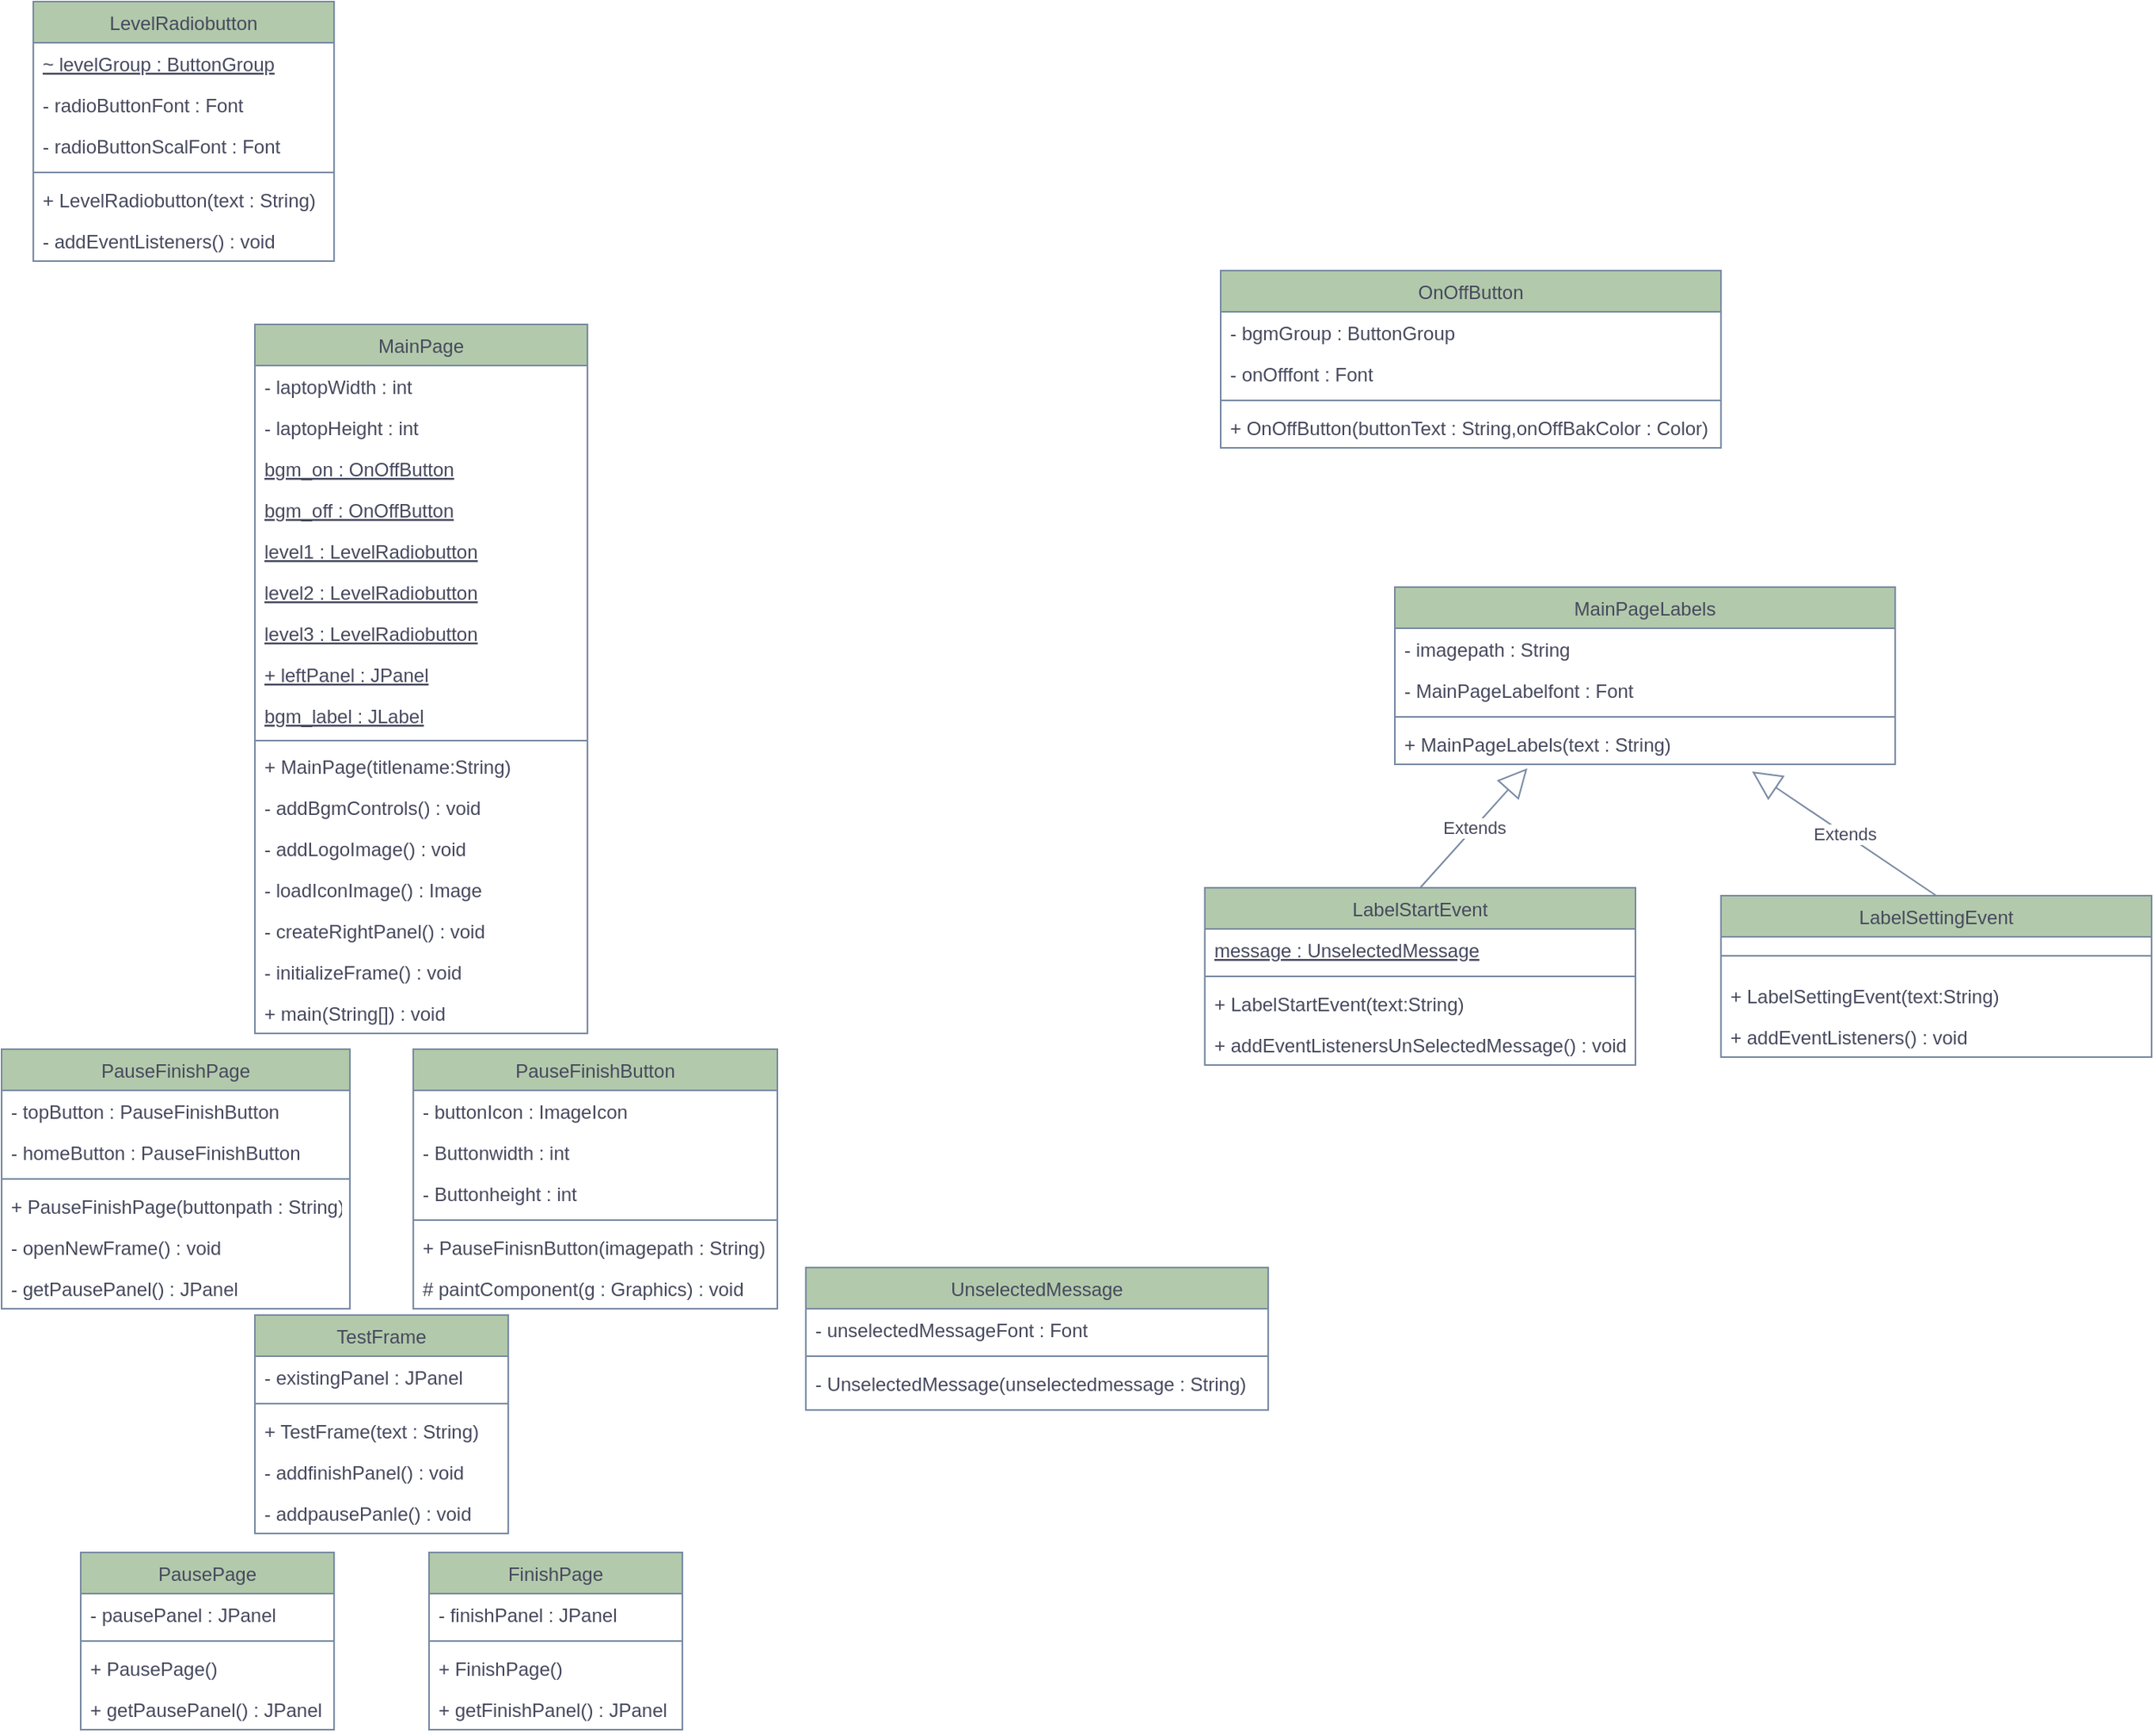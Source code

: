 <mxfile version="22.1.0" type="github">
  <diagram id="C5RBs43oDa-KdzZeNtuy" name="Page-1">
    <mxGraphModel dx="1598" dy="1823" grid="1" gridSize="10" guides="1" tooltips="1" connect="1" arrows="1" fold="1" page="1" pageScale="1" pageWidth="827" pageHeight="1169" math="0" shadow="0">
      <root>
        <mxCell id="WIyWlLk6GJQsqaUBKTNV-0" />
        <mxCell id="WIyWlLk6GJQsqaUBKTNV-1" parent="WIyWlLk6GJQsqaUBKTNV-0" />
        <mxCell id="zkfFHV4jXpPFQw0GAbJ--0" value="MainPage" style="swimlane;fontStyle=0;align=center;verticalAlign=top;childLayout=stackLayout;horizontal=1;startSize=26;horizontalStack=0;resizeParent=1;resizeLast=0;collapsible=1;marginBottom=0;rounded=0;shadow=0;strokeWidth=1;labelBackgroundColor=none;fillColor=#B2C9AB;strokeColor=#788AA3;fontColor=#46495D;" parent="WIyWlLk6GJQsqaUBKTNV-1" vertex="1">
          <mxGeometry x="160" y="-216" width="210" height="448" as="geometry">
            <mxRectangle x="230" y="140" width="160" height="26" as="alternateBounds" />
          </mxGeometry>
        </mxCell>
        <mxCell id="zkfFHV4jXpPFQw0GAbJ--1" value="- laptopWidth : int" style="text;align=left;verticalAlign=top;spacingLeft=4;spacingRight=4;overflow=hidden;rotatable=0;points=[[0,0.5],[1,0.5]];portConstraint=eastwest;labelBackgroundColor=none;fontColor=#46495D;" parent="zkfFHV4jXpPFQw0GAbJ--0" vertex="1">
          <mxGeometry y="26" width="210" height="26" as="geometry" />
        </mxCell>
        <mxCell id="zkfFHV4jXpPFQw0GAbJ--2" value="- laptopHeight : int" style="text;align=left;verticalAlign=top;spacingLeft=4;spacingRight=4;overflow=hidden;rotatable=0;points=[[0,0.5],[1,0.5]];portConstraint=eastwest;rounded=0;shadow=0;html=0;labelBackgroundColor=none;fontColor=#46495D;" parent="zkfFHV4jXpPFQw0GAbJ--0" vertex="1">
          <mxGeometry y="52" width="210" height="26" as="geometry" />
        </mxCell>
        <mxCell id="zkfFHV4jXpPFQw0GAbJ--3" value="bgm_on : OnOffButton" style="text;align=left;verticalAlign=top;spacingLeft=4;spacingRight=4;overflow=hidden;rotatable=0;points=[[0,0.5],[1,0.5]];portConstraint=eastwest;rounded=0;shadow=0;html=0;labelBackgroundColor=none;fontColor=#46495D;fontStyle=4" parent="zkfFHV4jXpPFQw0GAbJ--0" vertex="1">
          <mxGeometry y="78" width="210" height="26" as="geometry" />
        </mxCell>
        <mxCell id="Sa8ZYFQmCQB7JiOhVWvC-6" value="bgm_off : OnOffButton" style="text;align=left;verticalAlign=top;spacingLeft=4;spacingRight=4;overflow=hidden;rotatable=0;points=[[0,0.5],[1,0.5]];portConstraint=eastwest;rounded=0;shadow=0;html=0;labelBackgroundColor=none;fontColor=#46495D;fontStyle=4" vertex="1" parent="zkfFHV4jXpPFQw0GAbJ--0">
          <mxGeometry y="104" width="210" height="26" as="geometry" />
        </mxCell>
        <mxCell id="Sa8ZYFQmCQB7JiOhVWvC-7" value="level1 : LevelRadiobutton" style="text;align=left;verticalAlign=top;spacingLeft=4;spacingRight=4;overflow=hidden;rotatable=0;points=[[0,0.5],[1,0.5]];portConstraint=eastwest;rounded=0;shadow=0;html=0;labelBackgroundColor=none;fontColor=#46495D;fontStyle=4" vertex="1" parent="zkfFHV4jXpPFQw0GAbJ--0">
          <mxGeometry y="130" width="210" height="26" as="geometry" />
        </mxCell>
        <mxCell id="zkfFHV4jXpPFQw0GAbJ--5" value="level2 : LevelRadiobutton" style="text;align=left;verticalAlign=top;spacingLeft=4;spacingRight=4;overflow=hidden;rotatable=0;points=[[0,0.5],[1,0.5]];portConstraint=eastwest;labelBackgroundColor=none;fontColor=#46495D;fontStyle=4" parent="zkfFHV4jXpPFQw0GAbJ--0" vertex="1">
          <mxGeometry y="156" width="210" height="26" as="geometry" />
        </mxCell>
        <mxCell id="Sa8ZYFQmCQB7JiOhVWvC-10" value="level3 : LevelRadiobutton" style="text;align=left;verticalAlign=top;spacingLeft=4;spacingRight=4;overflow=hidden;rotatable=0;points=[[0,0.5],[1,0.5]];portConstraint=eastwest;labelBackgroundColor=none;fontColor=#46495D;fontStyle=4" vertex="1" parent="zkfFHV4jXpPFQw0GAbJ--0">
          <mxGeometry y="182" width="210" height="26" as="geometry" />
        </mxCell>
        <mxCell id="Sa8ZYFQmCQB7JiOhVWvC-8" value="+ leftPanel : JPanel" style="text;align=left;verticalAlign=top;spacingLeft=4;spacingRight=4;overflow=hidden;rotatable=0;points=[[0,0.5],[1,0.5]];portConstraint=eastwest;labelBackgroundColor=none;fontColor=#46495D;fontStyle=4" vertex="1" parent="zkfFHV4jXpPFQw0GAbJ--0">
          <mxGeometry y="208" width="210" height="26" as="geometry" />
        </mxCell>
        <mxCell id="Sa8ZYFQmCQB7JiOhVWvC-9" value="bgm_label : JLabel" style="text;align=left;verticalAlign=top;spacingLeft=4;spacingRight=4;overflow=hidden;rotatable=0;points=[[0,0.5],[1,0.5]];portConstraint=eastwest;labelBackgroundColor=none;fontColor=#46495D;fontStyle=4" vertex="1" parent="zkfFHV4jXpPFQw0GAbJ--0">
          <mxGeometry y="234" width="210" height="26" as="geometry" />
        </mxCell>
        <mxCell id="zkfFHV4jXpPFQw0GAbJ--4" value="" style="line;html=1;strokeWidth=1;align=left;verticalAlign=middle;spacingTop=-1;spacingLeft=3;spacingRight=3;rotatable=0;labelPosition=right;points=[];portConstraint=eastwest;labelBackgroundColor=none;fillColor=#B2C9AB;strokeColor=#788AA3;fontColor=#46495D;" parent="zkfFHV4jXpPFQw0GAbJ--0" vertex="1">
          <mxGeometry y="260" width="210" height="6" as="geometry" />
        </mxCell>
        <mxCell id="Sa8ZYFQmCQB7JiOhVWvC-12" value="+ MainPage(titlename:String) " style="text;align=left;verticalAlign=top;spacingLeft=4;spacingRight=4;overflow=hidden;rotatable=0;points=[[0,0.5],[1,0.5]];portConstraint=eastwest;labelBackgroundColor=none;fontColor=#46495D;fontStyle=0" vertex="1" parent="zkfFHV4jXpPFQw0GAbJ--0">
          <mxGeometry y="266" width="210" height="26" as="geometry" />
        </mxCell>
        <mxCell id="Sa8ZYFQmCQB7JiOhVWvC-11" value="- addBgmControls() : void " style="text;align=left;verticalAlign=top;spacingLeft=4;spacingRight=4;overflow=hidden;rotatable=0;points=[[0,0.5],[1,0.5]];portConstraint=eastwest;labelBackgroundColor=none;fontColor=#46495D;fontStyle=0" vertex="1" parent="zkfFHV4jXpPFQw0GAbJ--0">
          <mxGeometry y="292" width="210" height="26" as="geometry" />
        </mxCell>
        <mxCell id="Sa8ZYFQmCQB7JiOhVWvC-14" value="- addLogoImage() : void " style="text;align=left;verticalAlign=top;spacingLeft=4;spacingRight=4;overflow=hidden;rotatable=0;points=[[0,0.5],[1,0.5]];portConstraint=eastwest;labelBackgroundColor=none;fontColor=#46495D;fontStyle=0" vertex="1" parent="zkfFHV4jXpPFQw0GAbJ--0">
          <mxGeometry y="318" width="210" height="26" as="geometry" />
        </mxCell>
        <mxCell id="Sa8ZYFQmCQB7JiOhVWvC-15" value="- loadIconImage() : Image " style="text;align=left;verticalAlign=top;spacingLeft=4;spacingRight=4;overflow=hidden;rotatable=0;points=[[0,0.5],[1,0.5]];portConstraint=eastwest;labelBackgroundColor=none;fontColor=#46495D;fontStyle=0" vertex="1" parent="zkfFHV4jXpPFQw0GAbJ--0">
          <mxGeometry y="344" width="210" height="26" as="geometry" />
        </mxCell>
        <mxCell id="Sa8ZYFQmCQB7JiOhVWvC-16" value="- createRightPanel() : void " style="text;align=left;verticalAlign=top;spacingLeft=4;spacingRight=4;overflow=hidden;rotatable=0;points=[[0,0.5],[1,0.5]];portConstraint=eastwest;labelBackgroundColor=none;fontColor=#46495D;fontStyle=0" vertex="1" parent="zkfFHV4jXpPFQw0GAbJ--0">
          <mxGeometry y="370" width="210" height="26" as="geometry" />
        </mxCell>
        <mxCell id="Sa8ZYFQmCQB7JiOhVWvC-17" value="- initializeFrame() : void " style="text;align=left;verticalAlign=top;spacingLeft=4;spacingRight=4;overflow=hidden;rotatable=0;points=[[0,0.5],[1,0.5]];portConstraint=eastwest;labelBackgroundColor=none;fontColor=#46495D;fontStyle=0" vertex="1" parent="zkfFHV4jXpPFQw0GAbJ--0">
          <mxGeometry y="396" width="210" height="26" as="geometry" />
        </mxCell>
        <mxCell id="Sa8ZYFQmCQB7JiOhVWvC-13" value="+ main(String[]) : void " style="text;align=left;verticalAlign=top;spacingLeft=4;spacingRight=4;overflow=hidden;rotatable=0;points=[[0,0.5],[1,0.5]];portConstraint=eastwest;labelBackgroundColor=none;fontColor=#46495D;fontStyle=0" vertex="1" parent="zkfFHV4jXpPFQw0GAbJ--0">
          <mxGeometry y="422" width="210" height="26" as="geometry" />
        </mxCell>
        <mxCell id="zkfFHV4jXpPFQw0GAbJ--6" value="TestFrame" style="swimlane;fontStyle=0;align=center;verticalAlign=top;childLayout=stackLayout;horizontal=1;startSize=26;horizontalStack=0;resizeParent=1;resizeLast=0;collapsible=1;marginBottom=0;rounded=0;shadow=0;strokeWidth=1;labelBackgroundColor=none;fillColor=#B2C9AB;strokeColor=#788AA3;fontColor=#46495D;" parent="WIyWlLk6GJQsqaUBKTNV-1" vertex="1">
          <mxGeometry x="160" y="410" width="160" height="138" as="geometry">
            <mxRectangle x="120" y="360" width="160" height="26" as="alternateBounds" />
          </mxGeometry>
        </mxCell>
        <mxCell id="zkfFHV4jXpPFQw0GAbJ--7" value="- existingPanel : JPanel" style="text;align=left;verticalAlign=top;spacingLeft=4;spacingRight=4;overflow=hidden;rotatable=0;points=[[0,0.5],[1,0.5]];portConstraint=eastwest;labelBackgroundColor=none;fontColor=#46495D;" parent="zkfFHV4jXpPFQw0GAbJ--6" vertex="1">
          <mxGeometry y="26" width="160" height="26" as="geometry" />
        </mxCell>
        <mxCell id="zkfFHV4jXpPFQw0GAbJ--9" value="" style="line;html=1;strokeWidth=1;align=left;verticalAlign=middle;spacingTop=-1;spacingLeft=3;spacingRight=3;rotatable=0;labelPosition=right;points=[];portConstraint=eastwest;labelBackgroundColor=none;fillColor=#B2C9AB;strokeColor=#788AA3;fontColor=#46495D;" parent="zkfFHV4jXpPFQw0GAbJ--6" vertex="1">
          <mxGeometry y="52" width="160" height="8" as="geometry" />
        </mxCell>
        <mxCell id="zkfFHV4jXpPFQw0GAbJ--8" value="+ TestFrame(text : String)" style="text;align=left;verticalAlign=top;spacingLeft=4;spacingRight=4;overflow=hidden;rotatable=0;points=[[0,0.5],[1,0.5]];portConstraint=eastwest;rounded=0;shadow=0;html=0;labelBackgroundColor=none;fontColor=#46495D;" parent="zkfFHV4jXpPFQw0GAbJ--6" vertex="1">
          <mxGeometry y="60" width="160" height="26" as="geometry" />
        </mxCell>
        <mxCell id="zkfFHV4jXpPFQw0GAbJ--10" value="- addfinishPanel() : void" style="text;align=left;verticalAlign=top;spacingLeft=4;spacingRight=4;overflow=hidden;rotatable=0;points=[[0,0.5],[1,0.5]];portConstraint=eastwest;fontStyle=0;labelBackgroundColor=none;fontColor=#46495D;" parent="zkfFHV4jXpPFQw0GAbJ--6" vertex="1">
          <mxGeometry y="86" width="160" height="26" as="geometry" />
        </mxCell>
        <mxCell id="zkfFHV4jXpPFQw0GAbJ--11" value="- addpausePanle() : void" style="text;align=left;verticalAlign=top;spacingLeft=4;spacingRight=4;overflow=hidden;rotatable=0;points=[[0,0.5],[1,0.5]];portConstraint=eastwest;labelBackgroundColor=none;fontColor=#46495D;" parent="zkfFHV4jXpPFQw0GAbJ--6" vertex="1">
          <mxGeometry y="112" width="160" height="26" as="geometry" />
        </mxCell>
        <mxCell id="zkfFHV4jXpPFQw0GAbJ--13" value="OnOffButton" style="swimlane;fontStyle=0;align=center;verticalAlign=top;childLayout=stackLayout;horizontal=1;startSize=26;horizontalStack=0;resizeParent=1;resizeLast=0;collapsible=1;marginBottom=0;rounded=0;shadow=0;strokeWidth=1;labelBackgroundColor=none;fillColor=#B2C9AB;strokeColor=#788AA3;fontColor=#46495D;" parent="WIyWlLk6GJQsqaUBKTNV-1" vertex="1">
          <mxGeometry x="770" y="-250" width="316" height="112" as="geometry">
            <mxRectangle x="340" y="380" width="170" height="26" as="alternateBounds" />
          </mxGeometry>
        </mxCell>
        <mxCell id="zkfFHV4jXpPFQw0GAbJ--14" value="- bgmGroup : ButtonGroup" style="text;align=left;verticalAlign=top;spacingLeft=4;spacingRight=4;overflow=hidden;rotatable=0;points=[[0,0.5],[1,0.5]];portConstraint=eastwest;labelBackgroundColor=none;fontColor=#46495D;" parent="zkfFHV4jXpPFQw0GAbJ--13" vertex="1">
          <mxGeometry y="26" width="316" height="26" as="geometry" />
        </mxCell>
        <mxCell id="Sa8ZYFQmCQB7JiOhVWvC-23" value="- onOfffont : Font" style="text;align=left;verticalAlign=top;spacingLeft=4;spacingRight=4;overflow=hidden;rotatable=0;points=[[0,0.5],[1,0.5]];portConstraint=eastwest;labelBackgroundColor=none;fontColor=#46495D;" vertex="1" parent="zkfFHV4jXpPFQw0GAbJ--13">
          <mxGeometry y="52" width="316" height="26" as="geometry" />
        </mxCell>
        <mxCell id="zkfFHV4jXpPFQw0GAbJ--15" value="" style="line;html=1;strokeWidth=1;align=left;verticalAlign=middle;spacingTop=-1;spacingLeft=3;spacingRight=3;rotatable=0;labelPosition=right;points=[];portConstraint=eastwest;labelBackgroundColor=none;fillColor=#B2C9AB;strokeColor=#788AA3;fontColor=#46495D;" parent="zkfFHV4jXpPFQw0GAbJ--13" vertex="1">
          <mxGeometry y="78" width="316" height="8" as="geometry" />
        </mxCell>
        <mxCell id="Sa8ZYFQmCQB7JiOhVWvC-24" value="+ OnOffButton(buttonText : String,onOffBakColor : Color)" style="text;align=left;verticalAlign=top;spacingLeft=4;spacingRight=4;overflow=hidden;rotatable=0;points=[[0,0.5],[1,0.5]];portConstraint=eastwest;labelBackgroundColor=none;fontColor=#46495D;" vertex="1" parent="zkfFHV4jXpPFQw0GAbJ--13">
          <mxGeometry y="86" width="316" height="26" as="geometry" />
        </mxCell>
        <mxCell id="zkfFHV4jXpPFQw0GAbJ--17" value="LabelStartEvent" style="swimlane;fontStyle=0;align=center;verticalAlign=top;childLayout=stackLayout;horizontal=1;startSize=26;horizontalStack=0;resizeParent=1;resizeLast=0;collapsible=1;marginBottom=0;rounded=0;shadow=0;strokeWidth=1;labelBackgroundColor=none;fillColor=#B2C9AB;strokeColor=#788AA3;fontColor=#46495D;" parent="WIyWlLk6GJQsqaUBKTNV-1" vertex="1">
          <mxGeometry x="760" y="140" width="272" height="112" as="geometry">
            <mxRectangle x="550" y="140" width="160" height="26" as="alternateBounds" />
          </mxGeometry>
        </mxCell>
        <mxCell id="zkfFHV4jXpPFQw0GAbJ--18" value="message : UnselectedMessage" style="text;align=left;verticalAlign=top;spacingLeft=4;spacingRight=4;overflow=hidden;rotatable=0;points=[[0,0.5],[1,0.5]];portConstraint=eastwest;labelBackgroundColor=none;fontColor=#46495D;fontStyle=4" parent="zkfFHV4jXpPFQw0GAbJ--17" vertex="1">
          <mxGeometry y="26" width="272" height="26" as="geometry" />
        </mxCell>
        <mxCell id="zkfFHV4jXpPFQw0GAbJ--23" value="" style="line;html=1;strokeWidth=1;align=left;verticalAlign=middle;spacingTop=-1;spacingLeft=3;spacingRight=3;rotatable=0;labelPosition=right;points=[];portConstraint=eastwest;labelBackgroundColor=none;fillColor=#B2C9AB;strokeColor=#788AA3;fontColor=#46495D;" parent="zkfFHV4jXpPFQw0GAbJ--17" vertex="1">
          <mxGeometry y="52" width="272" height="8" as="geometry" />
        </mxCell>
        <mxCell id="zkfFHV4jXpPFQw0GAbJ--24" value="+ LabelStartEvent(text:String)" style="text;align=left;verticalAlign=top;spacingLeft=4;spacingRight=4;overflow=hidden;rotatable=0;points=[[0,0.5],[1,0.5]];portConstraint=eastwest;labelBackgroundColor=none;fontColor=#46495D;" parent="zkfFHV4jXpPFQw0GAbJ--17" vertex="1">
          <mxGeometry y="60" width="272" height="26" as="geometry" />
        </mxCell>
        <mxCell id="zkfFHV4jXpPFQw0GAbJ--25" value="+ addEventListenersUnSelectedMessage() : void" style="text;align=left;verticalAlign=top;spacingLeft=4;spacingRight=4;overflow=hidden;rotatable=0;points=[[0,0.5],[1,0.5]];portConstraint=eastwest;labelBackgroundColor=none;fontColor=#46495D;" parent="zkfFHV4jXpPFQw0GAbJ--17" vertex="1">
          <mxGeometry y="86" width="272" height="26" as="geometry" />
        </mxCell>
        <mxCell id="Sa8ZYFQmCQB7JiOhVWvC-18" value="LabelSettingEvent" style="swimlane;fontStyle=0;align=center;verticalAlign=top;childLayout=stackLayout;horizontal=1;startSize=26;horizontalStack=0;resizeParent=1;resizeLast=0;collapsible=1;marginBottom=0;rounded=0;shadow=0;strokeWidth=1;labelBackgroundColor=none;fillColor=#B2C9AB;strokeColor=#788AA3;fontColor=#46495D;" vertex="1" parent="WIyWlLk6GJQsqaUBKTNV-1">
          <mxGeometry x="1086" y="145" width="272" height="102" as="geometry">
            <mxRectangle x="550" y="140" width="160" height="26" as="alternateBounds" />
          </mxGeometry>
        </mxCell>
        <mxCell id="Sa8ZYFQmCQB7JiOhVWvC-20" value="" style="line;html=1;strokeWidth=1;align=left;verticalAlign=middle;spacingTop=-1;spacingLeft=3;spacingRight=3;rotatable=0;labelPosition=right;points=[];portConstraint=eastwest;labelBackgroundColor=none;fillColor=#B2C9AB;strokeColor=#788AA3;fontColor=#46495D;" vertex="1" parent="Sa8ZYFQmCQB7JiOhVWvC-18">
          <mxGeometry y="26" width="272" height="24" as="geometry" />
        </mxCell>
        <mxCell id="Sa8ZYFQmCQB7JiOhVWvC-21" value="+ LabelSettingEvent(text:String)" style="text;align=left;verticalAlign=top;spacingLeft=4;spacingRight=4;overflow=hidden;rotatable=0;points=[[0,0.5],[1,0.5]];portConstraint=eastwest;labelBackgroundColor=none;fontColor=#46495D;" vertex="1" parent="Sa8ZYFQmCQB7JiOhVWvC-18">
          <mxGeometry y="50" width="272" height="26" as="geometry" />
        </mxCell>
        <mxCell id="Sa8ZYFQmCQB7JiOhVWvC-22" value="+ addEventListeners() : void" style="text;align=left;verticalAlign=top;spacingLeft=4;spacingRight=4;overflow=hidden;rotatable=0;points=[[0,0.5],[1,0.5]];portConstraint=eastwest;labelBackgroundColor=none;fontColor=#46495D;" vertex="1" parent="Sa8ZYFQmCQB7JiOhVWvC-18">
          <mxGeometry y="76" width="272" height="26" as="geometry" />
        </mxCell>
        <mxCell id="Sa8ZYFQmCQB7JiOhVWvC-25" value="FinishPage" style="swimlane;fontStyle=0;align=center;verticalAlign=top;childLayout=stackLayout;horizontal=1;startSize=26;horizontalStack=0;resizeParent=1;resizeLast=0;collapsible=1;marginBottom=0;rounded=0;shadow=0;strokeWidth=1;labelBackgroundColor=none;fillColor=#B2C9AB;strokeColor=#788AA3;fontColor=#46495D;" vertex="1" parent="WIyWlLk6GJQsqaUBKTNV-1">
          <mxGeometry x="270" y="560" width="160" height="112" as="geometry">
            <mxRectangle x="120" y="360" width="160" height="26" as="alternateBounds" />
          </mxGeometry>
        </mxCell>
        <mxCell id="Sa8ZYFQmCQB7JiOhVWvC-26" value="- finishPanel : JPanel" style="text;align=left;verticalAlign=top;spacingLeft=4;spacingRight=4;overflow=hidden;rotatable=0;points=[[0,0.5],[1,0.5]];portConstraint=eastwest;labelBackgroundColor=none;fontColor=#46495D;" vertex="1" parent="Sa8ZYFQmCQB7JiOhVWvC-25">
          <mxGeometry y="26" width="160" height="26" as="geometry" />
        </mxCell>
        <mxCell id="Sa8ZYFQmCQB7JiOhVWvC-27" value="" style="line;html=1;strokeWidth=1;align=left;verticalAlign=middle;spacingTop=-1;spacingLeft=3;spacingRight=3;rotatable=0;labelPosition=right;points=[];portConstraint=eastwest;labelBackgroundColor=none;fillColor=#B2C9AB;strokeColor=#788AA3;fontColor=#46495D;" vertex="1" parent="Sa8ZYFQmCQB7JiOhVWvC-25">
          <mxGeometry y="52" width="160" height="8" as="geometry" />
        </mxCell>
        <mxCell id="Sa8ZYFQmCQB7JiOhVWvC-28" value="+ FinishPage()" style="text;align=left;verticalAlign=top;spacingLeft=4;spacingRight=4;overflow=hidden;rotatable=0;points=[[0,0.5],[1,0.5]];portConstraint=eastwest;rounded=0;shadow=0;html=0;labelBackgroundColor=none;fontColor=#46495D;" vertex="1" parent="Sa8ZYFQmCQB7JiOhVWvC-25">
          <mxGeometry y="60" width="160" height="26" as="geometry" />
        </mxCell>
        <mxCell id="Sa8ZYFQmCQB7JiOhVWvC-29" value="+ getFinishPanel() : JPanel" style="text;align=left;verticalAlign=top;spacingLeft=4;spacingRight=4;overflow=hidden;rotatable=0;points=[[0,0.5],[1,0.5]];portConstraint=eastwest;fontStyle=0;labelBackgroundColor=none;fontColor=#46495D;" vertex="1" parent="Sa8ZYFQmCQB7JiOhVWvC-25">
          <mxGeometry y="86" width="160" height="26" as="geometry" />
        </mxCell>
        <mxCell id="Sa8ZYFQmCQB7JiOhVWvC-31" value="PausePage" style="swimlane;fontStyle=0;align=center;verticalAlign=top;childLayout=stackLayout;horizontal=1;startSize=26;horizontalStack=0;resizeParent=1;resizeLast=0;collapsible=1;marginBottom=0;rounded=0;shadow=0;strokeWidth=1;labelBackgroundColor=none;fillColor=#B2C9AB;strokeColor=#788AA3;fontColor=#46495D;" vertex="1" parent="WIyWlLk6GJQsqaUBKTNV-1">
          <mxGeometry x="50" y="560" width="160" height="112" as="geometry">
            <mxRectangle x="120" y="360" width="160" height="26" as="alternateBounds" />
          </mxGeometry>
        </mxCell>
        <mxCell id="Sa8ZYFQmCQB7JiOhVWvC-32" value="- pausePanel : JPanel" style="text;align=left;verticalAlign=top;spacingLeft=4;spacingRight=4;overflow=hidden;rotatable=0;points=[[0,0.5],[1,0.5]];portConstraint=eastwest;labelBackgroundColor=none;fontColor=#46495D;" vertex="1" parent="Sa8ZYFQmCQB7JiOhVWvC-31">
          <mxGeometry y="26" width="160" height="26" as="geometry" />
        </mxCell>
        <mxCell id="Sa8ZYFQmCQB7JiOhVWvC-33" value="" style="line;html=1;strokeWidth=1;align=left;verticalAlign=middle;spacingTop=-1;spacingLeft=3;spacingRight=3;rotatable=0;labelPosition=right;points=[];portConstraint=eastwest;labelBackgroundColor=none;fillColor=#B2C9AB;strokeColor=#788AA3;fontColor=#46495D;" vertex="1" parent="Sa8ZYFQmCQB7JiOhVWvC-31">
          <mxGeometry y="52" width="160" height="8" as="geometry" />
        </mxCell>
        <mxCell id="Sa8ZYFQmCQB7JiOhVWvC-34" value="+ PausePage()" style="text;align=left;verticalAlign=top;spacingLeft=4;spacingRight=4;overflow=hidden;rotatable=0;points=[[0,0.5],[1,0.5]];portConstraint=eastwest;rounded=0;shadow=0;html=0;labelBackgroundColor=none;fontColor=#46495D;" vertex="1" parent="Sa8ZYFQmCQB7JiOhVWvC-31">
          <mxGeometry y="60" width="160" height="26" as="geometry" />
        </mxCell>
        <mxCell id="Sa8ZYFQmCQB7JiOhVWvC-35" value="+ getPausePanel() : JPanel" style="text;align=left;verticalAlign=top;spacingLeft=4;spacingRight=4;overflow=hidden;rotatable=0;points=[[0,0.5],[1,0.5]];portConstraint=eastwest;fontStyle=0;labelBackgroundColor=none;fontColor=#46495D;" vertex="1" parent="Sa8ZYFQmCQB7JiOhVWvC-31">
          <mxGeometry y="86" width="160" height="26" as="geometry" />
        </mxCell>
        <mxCell id="Sa8ZYFQmCQB7JiOhVWvC-36" value="PauseFinishPage" style="swimlane;fontStyle=0;align=center;verticalAlign=top;childLayout=stackLayout;horizontal=1;startSize=26;horizontalStack=0;resizeParent=1;resizeLast=0;collapsible=1;marginBottom=0;rounded=0;shadow=0;strokeWidth=1;labelBackgroundColor=none;fillColor=#B2C9AB;strokeColor=#788AA3;fontColor=#46495D;" vertex="1" parent="WIyWlLk6GJQsqaUBKTNV-1">
          <mxGeometry y="242" width="220" height="164" as="geometry">
            <mxRectangle x="120" y="360" width="160" height="26" as="alternateBounds" />
          </mxGeometry>
        </mxCell>
        <mxCell id="Sa8ZYFQmCQB7JiOhVWvC-37" value="- topButton : PauseFinishButton" style="text;align=left;verticalAlign=top;spacingLeft=4;spacingRight=4;overflow=hidden;rotatable=0;points=[[0,0.5],[1,0.5]];portConstraint=eastwest;labelBackgroundColor=none;fontColor=#46495D;" vertex="1" parent="Sa8ZYFQmCQB7JiOhVWvC-36">
          <mxGeometry y="26" width="220" height="26" as="geometry" />
        </mxCell>
        <mxCell id="Sa8ZYFQmCQB7JiOhVWvC-42" value="- homeButton : PauseFinishButton" style="text;align=left;verticalAlign=top;spacingLeft=4;spacingRight=4;overflow=hidden;rotatable=0;points=[[0,0.5],[1,0.5]];portConstraint=eastwest;labelBackgroundColor=none;fontColor=#46495D;" vertex="1" parent="Sa8ZYFQmCQB7JiOhVWvC-36">
          <mxGeometry y="52" width="220" height="26" as="geometry" />
        </mxCell>
        <mxCell id="Sa8ZYFQmCQB7JiOhVWvC-38" value="" style="line;html=1;strokeWidth=1;align=left;verticalAlign=middle;spacingTop=-1;spacingLeft=3;spacingRight=3;rotatable=0;labelPosition=right;points=[];portConstraint=eastwest;labelBackgroundColor=none;fillColor=#B2C9AB;strokeColor=#788AA3;fontColor=#46495D;" vertex="1" parent="Sa8ZYFQmCQB7JiOhVWvC-36">
          <mxGeometry y="78" width="220" height="8" as="geometry" />
        </mxCell>
        <mxCell id="Sa8ZYFQmCQB7JiOhVWvC-39" value="+ PauseFinishPage(buttonpath : String)" style="text;align=left;verticalAlign=top;spacingLeft=4;spacingRight=4;overflow=hidden;rotatable=0;points=[[0,0.5],[1,0.5]];portConstraint=eastwest;rounded=0;shadow=0;html=0;labelBackgroundColor=none;fontColor=#46495D;" vertex="1" parent="Sa8ZYFQmCQB7JiOhVWvC-36">
          <mxGeometry y="86" width="220" height="26" as="geometry" />
        </mxCell>
        <mxCell id="Sa8ZYFQmCQB7JiOhVWvC-40" value="- openNewFrame() : void" style="text;align=left;verticalAlign=top;spacingLeft=4;spacingRight=4;overflow=hidden;rotatable=0;points=[[0,0.5],[1,0.5]];portConstraint=eastwest;fontStyle=0;labelBackgroundColor=none;fontColor=#46495D;" vertex="1" parent="Sa8ZYFQmCQB7JiOhVWvC-36">
          <mxGeometry y="112" width="220" height="26" as="geometry" />
        </mxCell>
        <mxCell id="Sa8ZYFQmCQB7JiOhVWvC-41" value="- getPausePanel() : JPanel" style="text;align=left;verticalAlign=top;spacingLeft=4;spacingRight=4;overflow=hidden;rotatable=0;points=[[0,0.5],[1,0.5]];portConstraint=eastwest;labelBackgroundColor=none;fontColor=#46495D;" vertex="1" parent="Sa8ZYFQmCQB7JiOhVWvC-36">
          <mxGeometry y="138" width="220" height="26" as="geometry" />
        </mxCell>
        <mxCell id="Sa8ZYFQmCQB7JiOhVWvC-43" value="PauseFinishButton" style="swimlane;fontStyle=0;align=center;verticalAlign=top;childLayout=stackLayout;horizontal=1;startSize=26;horizontalStack=0;resizeParent=1;resizeLast=0;collapsible=1;marginBottom=0;rounded=0;shadow=0;strokeWidth=1;labelBackgroundColor=none;fillColor=#B2C9AB;strokeColor=#788AA3;fontColor=#46495D;" vertex="1" parent="WIyWlLk6GJQsqaUBKTNV-1">
          <mxGeometry x="260" y="242" width="230" height="164" as="geometry">
            <mxRectangle x="120" y="360" width="160" height="26" as="alternateBounds" />
          </mxGeometry>
        </mxCell>
        <mxCell id="Sa8ZYFQmCQB7JiOhVWvC-44" value="- buttonIcon : ImageIcon" style="text;align=left;verticalAlign=top;spacingLeft=4;spacingRight=4;overflow=hidden;rotatable=0;points=[[0,0.5],[1,0.5]];portConstraint=eastwest;labelBackgroundColor=none;fontColor=#46495D;" vertex="1" parent="Sa8ZYFQmCQB7JiOhVWvC-43">
          <mxGeometry y="26" width="230" height="26" as="geometry" />
        </mxCell>
        <mxCell id="Sa8ZYFQmCQB7JiOhVWvC-45" value="- Buttonwidth : int" style="text;align=left;verticalAlign=top;spacingLeft=4;spacingRight=4;overflow=hidden;rotatable=0;points=[[0,0.5],[1,0.5]];portConstraint=eastwest;labelBackgroundColor=none;fontColor=#46495D;" vertex="1" parent="Sa8ZYFQmCQB7JiOhVWvC-43">
          <mxGeometry y="52" width="230" height="26" as="geometry" />
        </mxCell>
        <mxCell id="Sa8ZYFQmCQB7JiOhVWvC-50" value="- Buttonheight : int" style="text;align=left;verticalAlign=top;spacingLeft=4;spacingRight=4;overflow=hidden;rotatable=0;points=[[0,0.5],[1,0.5]];portConstraint=eastwest;labelBackgroundColor=none;fontColor=#46495D;" vertex="1" parent="Sa8ZYFQmCQB7JiOhVWvC-43">
          <mxGeometry y="78" width="230" height="26" as="geometry" />
        </mxCell>
        <mxCell id="Sa8ZYFQmCQB7JiOhVWvC-46" value="" style="line;html=1;strokeWidth=1;align=left;verticalAlign=middle;spacingTop=-1;spacingLeft=3;spacingRight=3;rotatable=0;labelPosition=right;points=[];portConstraint=eastwest;labelBackgroundColor=none;fillColor=#B2C9AB;strokeColor=#788AA3;fontColor=#46495D;" vertex="1" parent="Sa8ZYFQmCQB7JiOhVWvC-43">
          <mxGeometry y="104" width="230" height="8" as="geometry" />
        </mxCell>
        <mxCell id="Sa8ZYFQmCQB7JiOhVWvC-47" value="+ PauseFinisnButton(imagepath : String)" style="text;align=left;verticalAlign=top;spacingLeft=4;spacingRight=4;overflow=hidden;rotatable=0;points=[[0,0.5],[1,0.5]];portConstraint=eastwest;rounded=0;shadow=0;html=0;labelBackgroundColor=none;fontColor=#46495D;" vertex="1" parent="Sa8ZYFQmCQB7JiOhVWvC-43">
          <mxGeometry y="112" width="230" height="26" as="geometry" />
        </mxCell>
        <mxCell id="Sa8ZYFQmCQB7JiOhVWvC-48" value="# paintComponent(g : Graphics) : void" style="text;align=left;verticalAlign=top;spacingLeft=4;spacingRight=4;overflow=hidden;rotatable=0;points=[[0,0.5],[1,0.5]];portConstraint=eastwest;fontStyle=0;labelBackgroundColor=none;fontColor=#46495D;" vertex="1" parent="Sa8ZYFQmCQB7JiOhVWvC-43">
          <mxGeometry y="138" width="230" height="26" as="geometry" />
        </mxCell>
        <mxCell id="Sa8ZYFQmCQB7JiOhVWvC-51" value="UnselectedMessage" style="swimlane;fontStyle=0;align=center;verticalAlign=top;childLayout=stackLayout;horizontal=1;startSize=26;horizontalStack=0;resizeParent=1;resizeLast=0;collapsible=1;marginBottom=0;rounded=0;shadow=0;strokeWidth=1;labelBackgroundColor=none;fillColor=#B2C9AB;strokeColor=#788AA3;fontColor=#46495D;" vertex="1" parent="WIyWlLk6GJQsqaUBKTNV-1">
          <mxGeometry x="508" y="380" width="292" height="90" as="geometry">
            <mxRectangle x="550" y="140" width="160" height="26" as="alternateBounds" />
          </mxGeometry>
        </mxCell>
        <mxCell id="Sa8ZYFQmCQB7JiOhVWvC-55" value="- unselectedMessageFont : Font" style="text;align=left;verticalAlign=top;spacingLeft=4;spacingRight=4;overflow=hidden;rotatable=0;points=[[0,0.5],[1,0.5]];portConstraint=eastwest;labelBackgroundColor=none;fontColor=#46495D;" vertex="1" parent="Sa8ZYFQmCQB7JiOhVWvC-51">
          <mxGeometry y="26" width="292" height="26" as="geometry" />
        </mxCell>
        <mxCell id="Sa8ZYFQmCQB7JiOhVWvC-52" value="" style="line;html=1;strokeWidth=1;align=left;verticalAlign=middle;spacingTop=-1;spacingLeft=3;spacingRight=3;rotatable=0;labelPosition=right;points=[];portConstraint=eastwest;labelBackgroundColor=none;fillColor=#B2C9AB;strokeColor=#788AA3;fontColor=#46495D;" vertex="1" parent="Sa8ZYFQmCQB7JiOhVWvC-51">
          <mxGeometry y="52" width="292" height="8" as="geometry" />
        </mxCell>
        <mxCell id="Sa8ZYFQmCQB7JiOhVWvC-53" value="- UnselectedMessage(unselectedmessage : String)" style="text;align=left;verticalAlign=top;spacingLeft=4;spacingRight=4;overflow=hidden;rotatable=0;points=[[0,0.5],[1,0.5]];portConstraint=eastwest;labelBackgroundColor=none;fontColor=#46495D;" vertex="1" parent="Sa8ZYFQmCQB7JiOhVWvC-51">
          <mxGeometry y="60" width="292" height="26" as="geometry" />
        </mxCell>
        <mxCell id="Sa8ZYFQmCQB7JiOhVWvC-56" value="MainPageLabels" style="swimlane;fontStyle=0;align=center;verticalAlign=top;childLayout=stackLayout;horizontal=1;startSize=26;horizontalStack=0;resizeParent=1;resizeLast=0;collapsible=1;marginBottom=0;rounded=0;shadow=0;strokeWidth=1;labelBackgroundColor=none;fillColor=#B2C9AB;strokeColor=#788AA3;fontColor=#46495D;" vertex="1" parent="WIyWlLk6GJQsqaUBKTNV-1">
          <mxGeometry x="880" y="-50" width="316" height="112" as="geometry">
            <mxRectangle x="340" y="380" width="170" height="26" as="alternateBounds" />
          </mxGeometry>
        </mxCell>
        <mxCell id="Sa8ZYFQmCQB7JiOhVWvC-57" value="- imagepath : String" style="text;align=left;verticalAlign=top;spacingLeft=4;spacingRight=4;overflow=hidden;rotatable=0;points=[[0,0.5],[1,0.5]];portConstraint=eastwest;labelBackgroundColor=none;fontColor=#46495D;" vertex="1" parent="Sa8ZYFQmCQB7JiOhVWvC-56">
          <mxGeometry y="26" width="316" height="26" as="geometry" />
        </mxCell>
        <mxCell id="Sa8ZYFQmCQB7JiOhVWvC-58" value="- MainPageLabelfont : Font" style="text;align=left;verticalAlign=top;spacingLeft=4;spacingRight=4;overflow=hidden;rotatable=0;points=[[0,0.5],[1,0.5]];portConstraint=eastwest;labelBackgroundColor=none;fontColor=#46495D;" vertex="1" parent="Sa8ZYFQmCQB7JiOhVWvC-56">
          <mxGeometry y="52" width="316" height="26" as="geometry" />
        </mxCell>
        <mxCell id="Sa8ZYFQmCQB7JiOhVWvC-59" value="" style="line;html=1;strokeWidth=1;align=left;verticalAlign=middle;spacingTop=-1;spacingLeft=3;spacingRight=3;rotatable=0;labelPosition=right;points=[];portConstraint=eastwest;labelBackgroundColor=none;fillColor=#B2C9AB;strokeColor=#788AA3;fontColor=#46495D;" vertex="1" parent="Sa8ZYFQmCQB7JiOhVWvC-56">
          <mxGeometry y="78" width="316" height="8" as="geometry" />
        </mxCell>
        <mxCell id="Sa8ZYFQmCQB7JiOhVWvC-60" value="+ MainPageLabels(text : String)" style="text;align=left;verticalAlign=top;spacingLeft=4;spacingRight=4;overflow=hidden;rotatable=0;points=[[0,0.5],[1,0.5]];portConstraint=eastwest;labelBackgroundColor=none;fontColor=#46495D;" vertex="1" parent="Sa8ZYFQmCQB7JiOhVWvC-56">
          <mxGeometry y="86" width="316" height="26" as="geometry" />
        </mxCell>
        <mxCell id="Sa8ZYFQmCQB7JiOhVWvC-61" value="LevelRadiobutton" style="swimlane;fontStyle=0;align=center;verticalAlign=top;childLayout=stackLayout;horizontal=1;startSize=26;horizontalStack=0;resizeParent=1;resizeLast=0;collapsible=1;marginBottom=0;rounded=0;shadow=0;strokeWidth=1;labelBackgroundColor=none;fillColor=#B2C9AB;strokeColor=#788AA3;fontColor=#46495D;" vertex="1" parent="WIyWlLk6GJQsqaUBKTNV-1">
          <mxGeometry x="20" y="-420" width="190" height="164" as="geometry">
            <mxRectangle x="120" y="360" width="160" height="26" as="alternateBounds" />
          </mxGeometry>
        </mxCell>
        <mxCell id="Sa8ZYFQmCQB7JiOhVWvC-62" value="~ levelGroup : ButtonGroup" style="text;align=left;verticalAlign=top;spacingLeft=4;spacingRight=4;overflow=hidden;rotatable=0;points=[[0,0.5],[1,0.5]];portConstraint=eastwest;labelBackgroundColor=none;fontColor=#46495D;fontStyle=4" vertex="1" parent="Sa8ZYFQmCQB7JiOhVWvC-61">
          <mxGeometry y="26" width="190" height="26" as="geometry" />
        </mxCell>
        <mxCell id="Sa8ZYFQmCQB7JiOhVWvC-63" value="- radioButtonFont : Font" style="text;align=left;verticalAlign=top;spacingLeft=4;spacingRight=4;overflow=hidden;rotatable=0;points=[[0,0.5],[1,0.5]];portConstraint=eastwest;labelBackgroundColor=none;fontColor=#46495D;" vertex="1" parent="Sa8ZYFQmCQB7JiOhVWvC-61">
          <mxGeometry y="52" width="190" height="26" as="geometry" />
        </mxCell>
        <mxCell id="Sa8ZYFQmCQB7JiOhVWvC-68" value="- radioButtonScalFont : Font" style="text;align=left;verticalAlign=top;spacingLeft=4;spacingRight=4;overflow=hidden;rotatable=0;points=[[0,0.5],[1,0.5]];portConstraint=eastwest;labelBackgroundColor=none;fontColor=#46495D;" vertex="1" parent="Sa8ZYFQmCQB7JiOhVWvC-61">
          <mxGeometry y="78" width="190" height="26" as="geometry" />
        </mxCell>
        <mxCell id="Sa8ZYFQmCQB7JiOhVWvC-64" value="" style="line;html=1;strokeWidth=1;align=left;verticalAlign=middle;spacingTop=-1;spacingLeft=3;spacingRight=3;rotatable=0;labelPosition=right;points=[];portConstraint=eastwest;labelBackgroundColor=none;fillColor=#B2C9AB;strokeColor=#788AA3;fontColor=#46495D;" vertex="1" parent="Sa8ZYFQmCQB7JiOhVWvC-61">
          <mxGeometry y="104" width="190" height="8" as="geometry" />
        </mxCell>
        <mxCell id="Sa8ZYFQmCQB7JiOhVWvC-65" value="+ LevelRadiobutton(text : String)" style="text;align=left;verticalAlign=top;spacingLeft=4;spacingRight=4;overflow=hidden;rotatable=0;points=[[0,0.5],[1,0.5]];portConstraint=eastwest;rounded=0;shadow=0;html=0;labelBackgroundColor=none;fontColor=#46495D;" vertex="1" parent="Sa8ZYFQmCQB7JiOhVWvC-61">
          <mxGeometry y="112" width="190" height="26" as="geometry" />
        </mxCell>
        <mxCell id="Sa8ZYFQmCQB7JiOhVWvC-66" value="- addEventListeners() : void" style="text;align=left;verticalAlign=top;spacingLeft=4;spacingRight=4;overflow=hidden;rotatable=0;points=[[0,0.5],[1,0.5]];portConstraint=eastwest;fontStyle=0;labelBackgroundColor=none;fontColor=#46495D;" vertex="1" parent="Sa8ZYFQmCQB7JiOhVWvC-61">
          <mxGeometry y="138" width="190" height="26" as="geometry" />
        </mxCell>
        <mxCell id="Sa8ZYFQmCQB7JiOhVWvC-70" value="Extends" style="endArrow=block;endSize=16;endFill=0;html=1;rounded=0;strokeColor=#788AA3;fontColor=#46495D;fillColor=#B2C9AB;exitX=0.5;exitY=0;exitDx=0;exitDy=0;entryX=0.265;entryY=1.094;entryDx=0;entryDy=0;entryPerimeter=0;" edge="1" parent="WIyWlLk6GJQsqaUBKTNV-1" source="zkfFHV4jXpPFQw0GAbJ--17" target="Sa8ZYFQmCQB7JiOhVWvC-60">
          <mxGeometry width="160" relative="1" as="geometry">
            <mxPoint x="350" y="170" as="sourcePoint" />
            <mxPoint x="1000" y="10" as="targetPoint" />
            <Array as="points" />
          </mxGeometry>
        </mxCell>
        <mxCell id="Sa8ZYFQmCQB7JiOhVWvC-71" value="Extends" style="endArrow=block;endSize=16;endFill=0;html=1;rounded=0;strokeColor=#788AA3;fontColor=#46495D;fillColor=#B2C9AB;exitX=0.5;exitY=0;exitDx=0;exitDy=0;entryX=0.714;entryY=1.173;entryDx=0;entryDy=0;entryPerimeter=0;" edge="1" parent="WIyWlLk6GJQsqaUBKTNV-1" source="Sa8ZYFQmCQB7JiOhVWvC-18" target="Sa8ZYFQmCQB7JiOhVWvC-60">
          <mxGeometry width="160" relative="1" as="geometry">
            <mxPoint x="1252.0" y="65" as="sourcePoint" />
            <mxPoint x="1000" y="10" as="targetPoint" />
          </mxGeometry>
        </mxCell>
      </root>
    </mxGraphModel>
  </diagram>
</mxfile>
